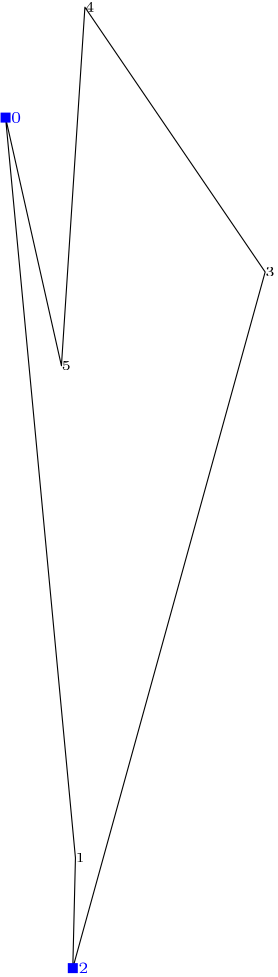 <ipe version="70206" creator="libvcdim">
<ipestyle name="vc-poly">
<symbol name="vc-point" transformations="translations">
<path fill="blue">-1.8 -1.8 m 1.8 -1.8 l 1.8 1.8 l -1.8 1.8 l h</path>
</symbol>
<symbol name="vc-point(s)" transformations="translations">
<path fill="sym-stroke">-1.8 -1.8 m 1.8 -1.8 l 1.8 1.8 l -1.8 1.8 l h</path>
</symbol>
<color name="red" value="1 0 0"/>
<color name="green" value="0 1 0"/>
<color name="blue" value="0 0 1"/>
<color name="yellow" value="1 1 0"/>
<color name="orange" value="1 0.647 0"/>
<color name="purple" value="0.627 0.125 0.941"/>
</ipestyle>
<page>
<path>5.427977812284624 454.676966498958 m 30.58645644089413 188.1705749683816 l 29.63452779004679 148.48827901007857 l 98.88023149891568 399.0902872092104 l 33.99412975370557 494.40643506473214 l 25.54278380939061 365.3469575748783 l h</path>
<use name="vc-point" pos="5.427977812284624 454.676966498958"/><use name="vc-point" pos="29.63452779004679 148.48827901007857"/><text pos="5.427977812284624 454.676966498958" size="6" stroke="blue" matrix="1 0 0 1 2 0" valign="center">0</text><text pos="30.58645644089413 188.1705749683816" size="3" valign="center">1</text><text pos="29.63452779004679 148.48827901007857" size="6" stroke="blue" matrix="1 0 0 1 2 0" valign="center">2</text><text pos="98.88023149891568 399.0902872092104" size="3" valign="center">3</text><text pos="33.99412975370557 494.40643506473214" size="3" valign="center">4</text><text pos="25.54278380939061 365.3469575748783" size="3" valign="center">5</text></page>
</ipe>